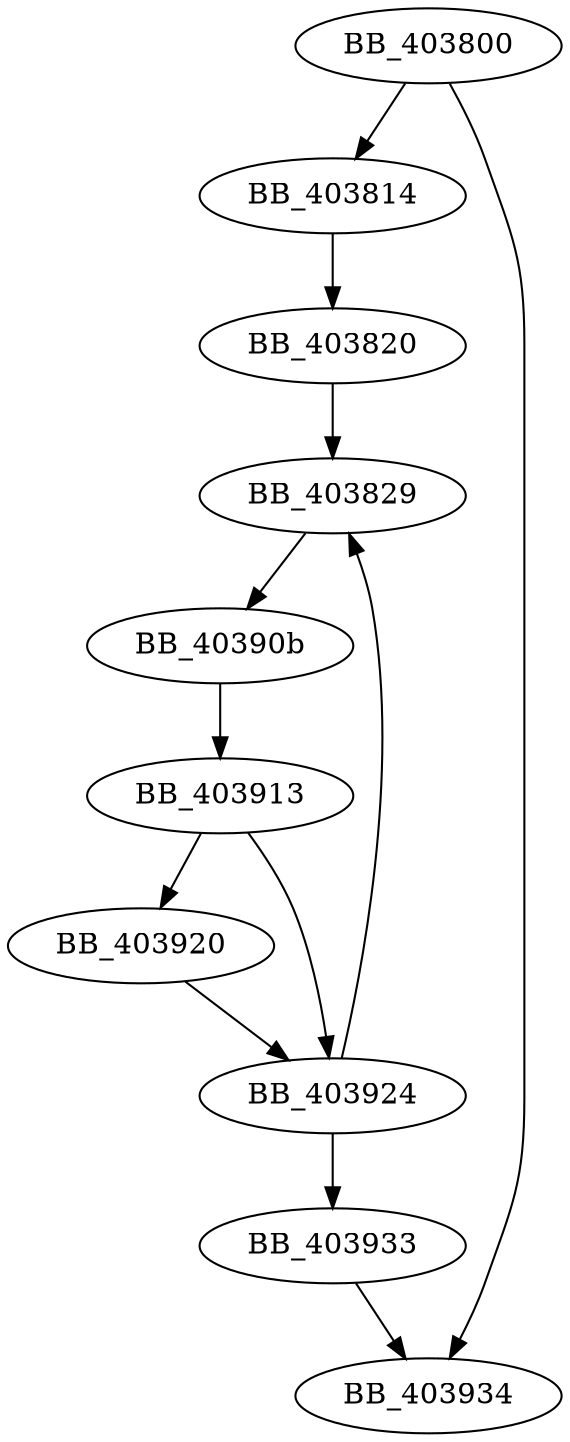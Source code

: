 DiGraph sub_403800{
BB_403800->BB_403814
BB_403800->BB_403934
BB_403814->BB_403820
BB_403820->BB_403829
BB_403829->BB_40390b
BB_40390b->BB_403913
BB_403913->BB_403920
BB_403913->BB_403924
BB_403920->BB_403924
BB_403924->BB_403829
BB_403924->BB_403933
BB_403933->BB_403934
}
